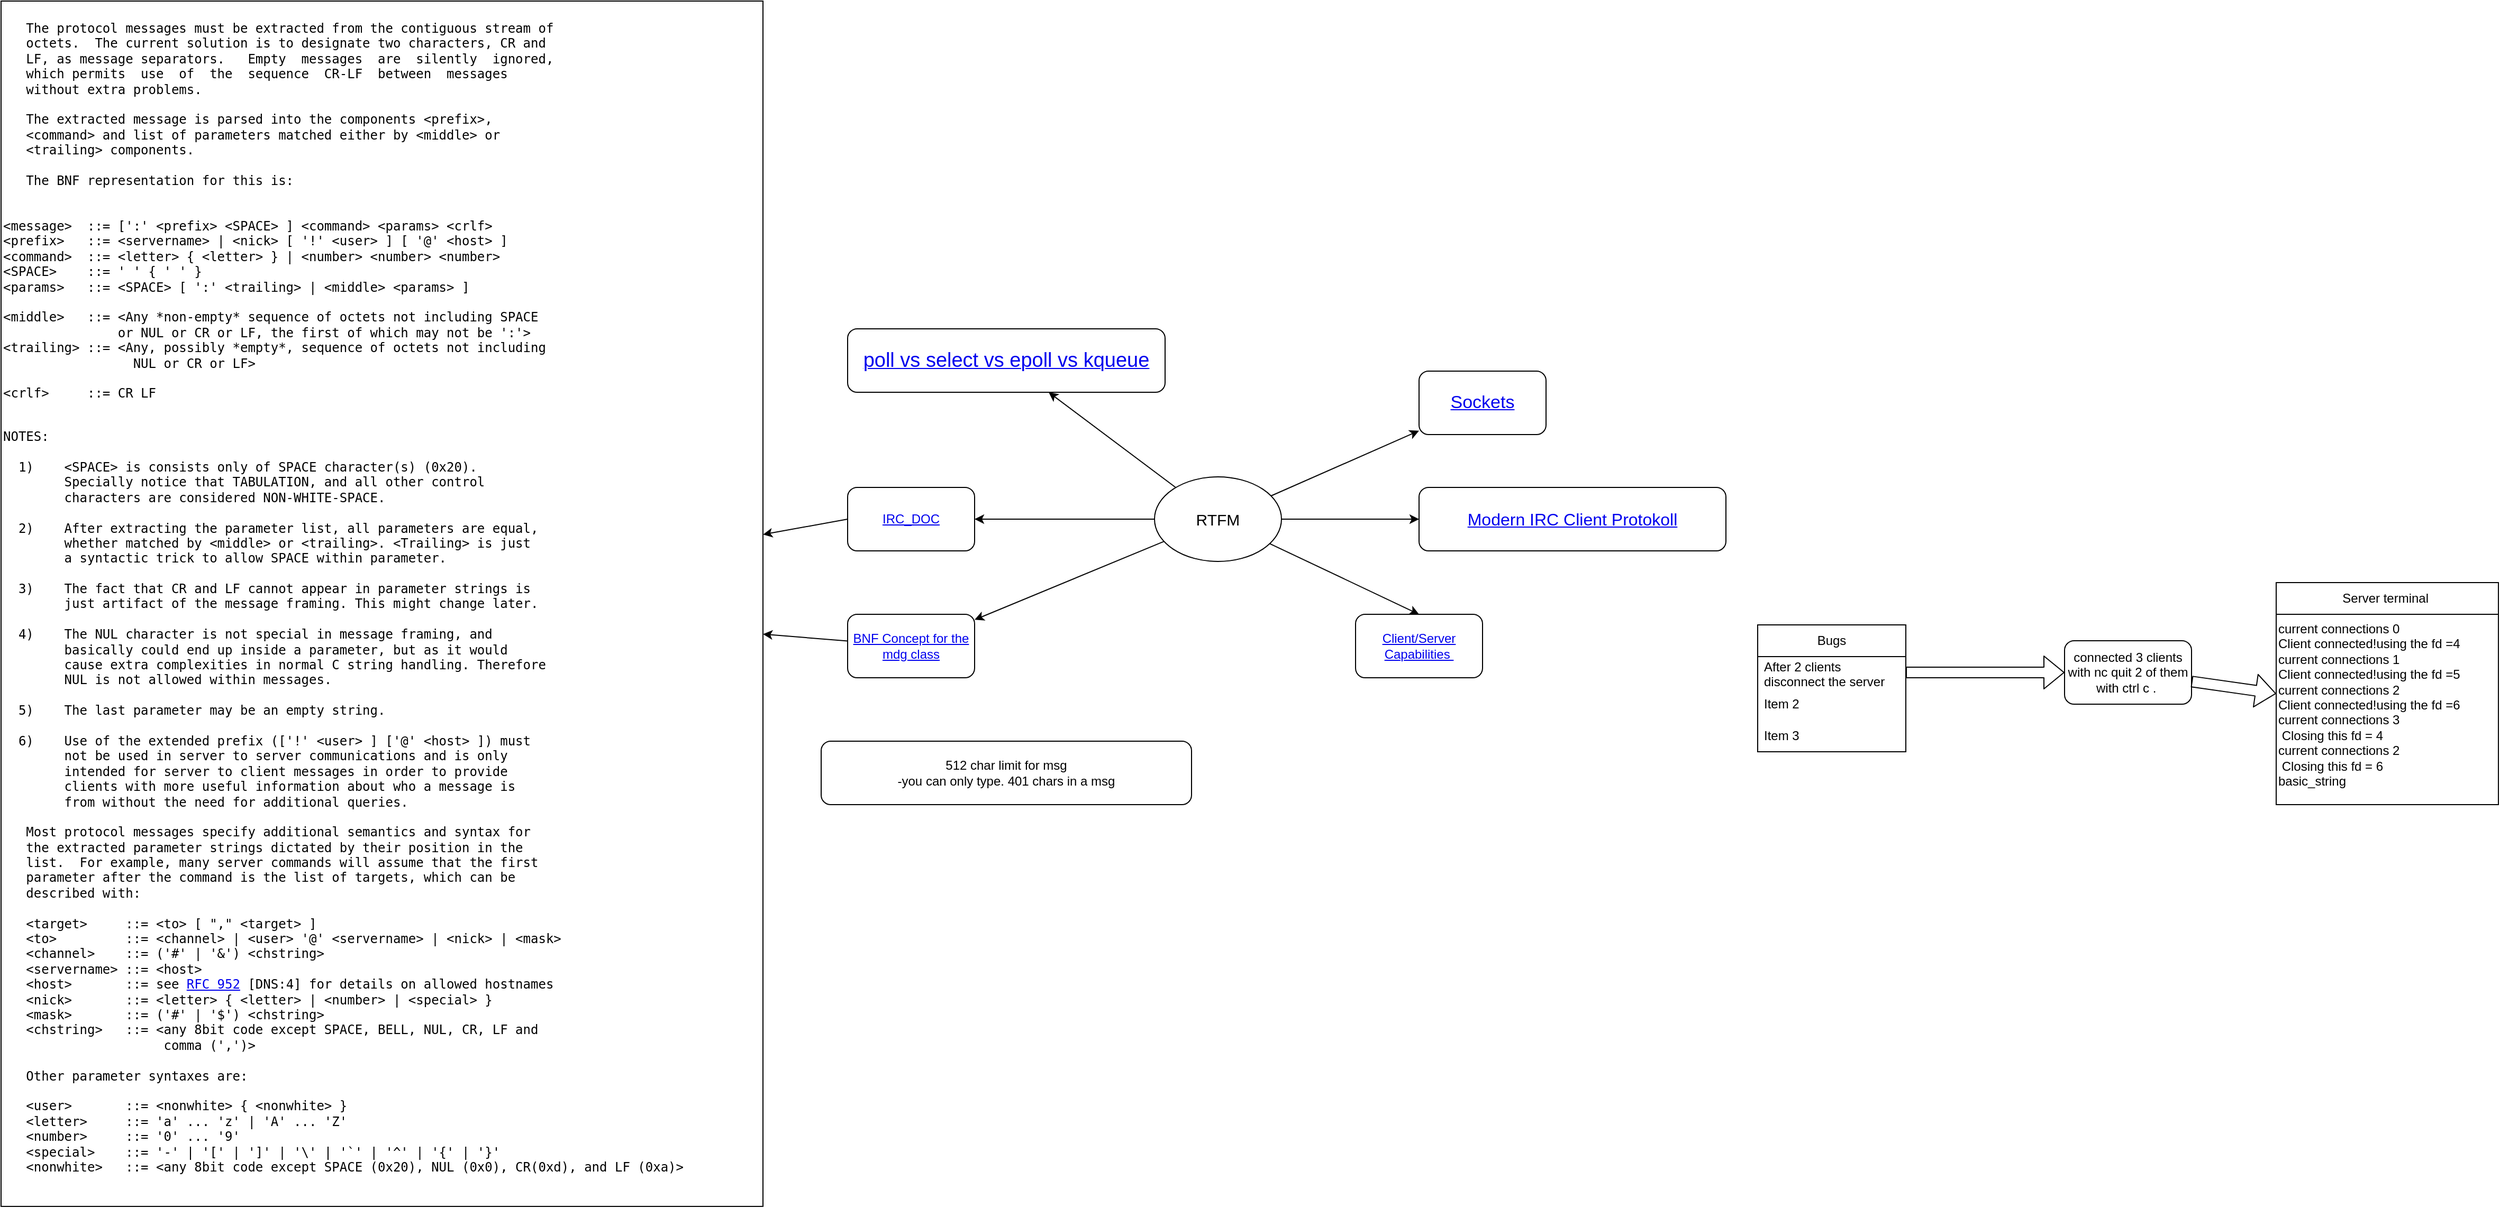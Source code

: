 <mxfile>
    <diagram id="wGuppr9kJ32sMvLZwhZV" name="Page-1">
        <mxGraphModel dx="3022" dy="2249" grid="1" gridSize="10" guides="1" tooltips="1" connect="1" arrows="1" fold="1" page="1" pageScale="1" pageWidth="850" pageHeight="1100" math="0" shadow="0">
            <root>
                <mxCell id="0"/>
                <mxCell id="1" parent="0"/>
                <mxCell id="8" value="&lt;a href=&quot;https://nima101.github.io/io_multiplexing&quot;&gt;&lt;font style=&quot;font-size: 19px;&quot;&gt;poll vs select vs epoll vs kqueue&lt;/font&gt;&lt;/a&gt;" style="rounded=1;whiteSpace=wrap;html=1;" parent="1" vertex="1">
                    <mxGeometry x="90" y="130" width="300" height="60" as="geometry"/>
                </mxCell>
                <mxCell id="9" value="&lt;a href=&quot;https://www.geeksforgeeks.org/socket-programming-cc/&quot;&gt;&lt;font style=&quot;font-size: 17px;&quot;&gt;Sockets&lt;/font&gt;&lt;/a&gt;" style="rounded=1;whiteSpace=wrap;html=1;" parent="1" vertex="1">
                    <mxGeometry x="630" y="170" width="120" height="60" as="geometry"/>
                </mxCell>
                <mxCell id="10" value="RTFM" style="ellipse;whiteSpace=wrap;html=1;fontSize=15;" parent="1" vertex="1">
                    <mxGeometry x="380" y="270" width="120" height="80" as="geometry"/>
                </mxCell>
                <mxCell id="11" value="" style="endArrow=classic;html=1;fontSize=15;" parent="1" source="10" target="8" edge="1">
                    <mxGeometry width="50" height="50" relative="1" as="geometry">
                        <mxPoint x="380" y="400" as="sourcePoint"/>
                        <mxPoint x="430" y="350" as="targetPoint"/>
                    </mxGeometry>
                </mxCell>
                <mxCell id="12" value="" style="endArrow=classic;html=1;fontSize=15;" parent="1" source="10" target="9" edge="1">
                    <mxGeometry width="50" height="50" relative="1" as="geometry">
                        <mxPoint x="470" y="280" as="sourcePoint"/>
                        <mxPoint x="520" y="230" as="targetPoint"/>
                    </mxGeometry>
                </mxCell>
                <mxCell id="15" value="" style="endArrow=classic;html=1;fontColor=#FFFFFF;" parent="1" source="10" target="16" edge="1">
                    <mxGeometry width="50" height="50" relative="1" as="geometry">
                        <mxPoint x="600" y="350" as="sourcePoint"/>
                        <mxPoint x="630" y="323.333" as="targetPoint"/>
                        <Array as="points"/>
                    </mxGeometry>
                </mxCell>
                <mxCell id="16" value="&lt;a href=&quot;https://modern.ircdocs.horse/&quot; style=&quot;font-size: 16px;&quot;&gt;Modern IRC Client Protokoll&lt;/a&gt;" style="rounded=1;whiteSpace=wrap;html=1;fontSize=16;" parent="1" vertex="1">
                    <mxGeometry x="630" y="280" width="290" height="60" as="geometry"/>
                </mxCell>
                <mxCell id="17" value="512 char limit for msg&lt;br&gt;-you can only type. 401 chars in a msg" style="rounded=1;whiteSpace=wrap;html=1;" parent="1" vertex="1">
                    <mxGeometry x="65" y="520" width="350" height="60" as="geometry"/>
                </mxCell>
                <mxCell id="20" value="&lt;a href=&quot;https://www.rfc-editor.org/rfc/rfc1459#section-4.2.3.1&quot;&gt;IRC_DOC&lt;/a&gt;" style="rounded=1;whiteSpace=wrap;html=1;" parent="1" vertex="1">
                    <mxGeometry x="90" y="280" width="120" height="60" as="geometry"/>
                </mxCell>
                <mxCell id="21" value="" style="endArrow=classic;html=1;" parent="1" source="10" target="20" edge="1">
                    <mxGeometry width="50" height="50" relative="1" as="geometry">
                        <mxPoint x="290" y="330" as="sourcePoint"/>
                        <mxPoint x="340" y="280" as="targetPoint"/>
                    </mxGeometry>
                </mxCell>
                <mxCell id="22" value="&lt;a href=&quot;https://en.wikipedia.org/wiki/Backus%E2%80%93Naur_form&quot;&gt;BNF Concept for the mdg class&lt;/a&gt;" style="rounded=1;whiteSpace=wrap;html=1;" parent="1" vertex="1">
                    <mxGeometry x="90" y="400" width="120" height="60" as="geometry"/>
                </mxCell>
                <mxCell id="23" value="" style="endArrow=classic;html=1;" parent="1" source="10" target="22" edge="1">
                    <mxGeometry width="50" height="50" relative="1" as="geometry">
                        <mxPoint x="340" y="380" as="sourcePoint"/>
                        <mxPoint x="450" y="320" as="targetPoint"/>
                    </mxGeometry>
                </mxCell>
                <mxCell id="24" value="" style="endArrow=classic;html=1;" parent="1" source="22" target="25" edge="1">
                    <mxGeometry width="50" height="50" relative="1" as="geometry">
                        <mxPoint x="160" y="370" as="sourcePoint"/>
                        <mxPoint x="40" y="420" as="targetPoint"/>
                    </mxGeometry>
                </mxCell>
                <mxCell id="25" value="&lt;pre class=&quot;newpage&quot;&gt;   The protocol messages must be extracted from the contiguous stream of&lt;br&gt;   octets.  The current solution is to designate two characters, CR and&lt;br&gt;   LF, as message separators.   Empty  messages  are  silently  ignored,&lt;br&gt;   which permits  use  of  the  sequence  CR-LF  between  messages&lt;br&gt;   without extra problems.&lt;br&gt;&lt;br&gt;   The extracted message is parsed into the components &amp;lt;prefix&amp;gt;,&lt;br&gt;   &amp;lt;command&amp;gt; and list of parameters matched either by &amp;lt;middle&amp;gt; or&lt;br&gt;   &amp;lt;trailing&amp;gt; components.&lt;br&gt;&lt;br&gt;   The BNF representation for this is:&lt;br&gt;&lt;br&gt;&lt;br&gt;&amp;lt;message&amp;gt;  ::= [':' &amp;lt;prefix&amp;gt; &amp;lt;SPACE&amp;gt; ] &amp;lt;command&amp;gt; &amp;lt;params&amp;gt; &amp;lt;crlf&amp;gt;&lt;br&gt;&amp;lt;prefix&amp;gt;   ::= &amp;lt;servername&amp;gt; | &amp;lt;nick&amp;gt; [ '!' &amp;lt;user&amp;gt; ] [ '@' &amp;lt;host&amp;gt; ]&lt;br&gt;&amp;lt;command&amp;gt;  ::= &amp;lt;letter&amp;gt; { &amp;lt;letter&amp;gt; } | &amp;lt;number&amp;gt; &amp;lt;number&amp;gt; &amp;lt;number&amp;gt;&lt;br&gt;&amp;lt;SPACE&amp;gt;    ::= ' ' { ' ' }&lt;br&gt;&amp;lt;params&amp;gt;   ::= &amp;lt;SPACE&amp;gt; [ ':' &amp;lt;trailing&amp;gt; | &amp;lt;middle&amp;gt; &amp;lt;params&amp;gt; ]&lt;br&gt;&lt;br&gt;&amp;lt;middle&amp;gt;   ::= &amp;lt;Any *non-empty* sequence of octets not including SPACE&lt;br&gt;               or NUL or CR or LF, the first of which may not be ':'&amp;gt;&lt;br&gt;&amp;lt;trailing&amp;gt; ::= &amp;lt;Any, possibly *empty*, sequence of octets not including&lt;br&gt;                 NUL or CR or LF&amp;gt;&lt;br&gt;&lt;br&gt;&amp;lt;crlf&amp;gt;     ::= CR LF&lt;br&gt;&lt;br&gt;&lt;/pre&gt;&lt;pre class=&quot;newpage&quot;&gt;NOTES:&lt;br&gt;&lt;br&gt;  1)    &amp;lt;SPACE&amp;gt; is consists only of SPACE character(s) (0x20).&lt;br&gt;        Specially notice that TABULATION, and all other control&lt;br&gt;        characters are considered NON-WHITE-SPACE.&lt;br&gt;&lt;br&gt;  2)    After extracting the parameter list, all parameters are equal,&lt;br&gt;        whether matched by &amp;lt;middle&amp;gt; or &amp;lt;trailing&amp;gt;. &amp;lt;Trailing&amp;gt; is just&lt;br&gt;        a syntactic trick to allow SPACE within parameter.&lt;br&gt;&lt;br&gt;  3)    The fact that CR and LF cannot appear in parameter strings is&lt;br&gt;        just artifact of the message framing. This might change later.&lt;br&gt;&lt;br&gt;  4)    The NUL character is not special in message framing, and&lt;br&gt;        basically could end up inside a parameter, but as it would&lt;br&gt;        cause extra complexities in normal C string handling. Therefore&lt;br&gt;        NUL is not allowed within messages.&lt;br&gt;&lt;br&gt;  5)    The last parameter may be an empty string.&lt;br&gt;&lt;br&gt;  6)    Use of the extended prefix (['!' &amp;lt;user&amp;gt; ] ['@' &amp;lt;host&amp;gt; ]) must&lt;br&gt;        not be used in server to server communications and is only&lt;br&gt;        intended for server to client messages in order to provide&lt;br&gt;        clients with more useful information about who a message is&lt;br&gt;        from without the need for additional queries.&lt;br&gt;&lt;br&gt;   Most protocol messages specify additional semantics and syntax for&lt;br&gt;   the extracted parameter strings dictated by their position in the&lt;br&gt;   list.  For example, many server commands will assume that the first&lt;br&gt;   parameter after the command is the list of targets, which can be&lt;br&gt;   described with:&lt;br&gt;&lt;br&gt;   &amp;lt;target&amp;gt;     ::= &amp;lt;to&amp;gt; [ &quot;,&quot; &amp;lt;target&amp;gt; ]&lt;br&gt;   &amp;lt;to&amp;gt;         ::= &amp;lt;channel&amp;gt; | &amp;lt;user&amp;gt; '@' &amp;lt;servername&amp;gt; | &amp;lt;nick&amp;gt; | &amp;lt;mask&amp;gt;&lt;br&gt;   &amp;lt;channel&amp;gt;    ::= ('#' | '&amp;amp;') &amp;lt;chstring&amp;gt;&lt;br&gt;   &amp;lt;servername&amp;gt; ::= &amp;lt;host&amp;gt;&lt;br&gt;   &amp;lt;host&amp;gt;       ::= see &lt;a href=&quot;https://www.rfc-editor.org/rfc/rfc952&quot;&gt;RFC 952&lt;/a&gt; [DNS:4] for details on allowed hostnames&lt;br&gt;   &amp;lt;nick&amp;gt;       ::= &amp;lt;letter&amp;gt; { &amp;lt;letter&amp;gt; | &amp;lt;number&amp;gt; | &amp;lt;special&amp;gt; }&lt;br&gt;   &amp;lt;mask&amp;gt;       ::= ('#' | '$') &amp;lt;chstring&amp;gt;&lt;br&gt;   &amp;lt;chstring&amp;gt;   ::= &amp;lt;any 8bit code except SPACE, BELL, NUL, CR, LF and&lt;br&gt;                     comma (',')&amp;gt;&lt;br&gt;&lt;br&gt;   Other parameter syntaxes are:&lt;br&gt;&lt;br&gt;   &amp;lt;user&amp;gt;       ::= &amp;lt;nonwhite&amp;gt; { &amp;lt;nonwhite&amp;gt; }&lt;br&gt;   &amp;lt;letter&amp;gt;     ::= 'a' ... 'z' | 'A' ... 'Z'&lt;br&gt;   &amp;lt;number&amp;gt;     ::= '0' ... '9'&lt;br&gt;   &amp;lt;special&amp;gt;    ::= '-' | '[' | ']' | '\' | '`' | '^' | '{' | '}'&lt;br&gt;   &amp;lt;nonwhite&amp;gt;   ::= &amp;lt;any 8bit code except SPACE (0x20), NUL (0x0), CR(0xd), and LF (0xa)&amp;gt;&lt;/pre&gt;" style="text;whiteSpace=wrap;html=1;strokeColor=default;fillColor=default;" parent="1" vertex="1">
                    <mxGeometry x="-710" y="-180" width="720" height="1140" as="geometry"/>
                </mxCell>
                <mxCell id="26" value="" style="endArrow=classic;html=1;exitX=0;exitY=0.5;exitDx=0;exitDy=0;" parent="1" source="20" target="25" edge="1">
                    <mxGeometry width="50" height="50" relative="1" as="geometry">
                        <mxPoint x="-60" y="390" as="sourcePoint"/>
                        <mxPoint x="-10" y="340" as="targetPoint"/>
                    </mxGeometry>
                </mxCell>
                <mxCell id="27" value="Bugs" style="swimlane;fontStyle=0;childLayout=stackLayout;horizontal=1;startSize=30;horizontalStack=0;resizeParent=1;resizeParentMax=0;resizeLast=0;collapsible=1;marginBottom=0;whiteSpace=wrap;html=1;" parent="1" vertex="1">
                    <mxGeometry x="950" y="410" width="140" height="120" as="geometry"/>
                </mxCell>
                <mxCell id="28" value="After 2 clients disconnect the server shuts down" style="text;strokeColor=none;fillColor=none;align=left;verticalAlign=middle;spacingLeft=4;spacingRight=4;overflow=hidden;points=[[0,0.5],[1,0.5]];portConstraint=eastwest;rotatable=0;whiteSpace=wrap;html=1;" parent="27" vertex="1">
                    <mxGeometry y="30" width="140" height="30" as="geometry"/>
                </mxCell>
                <mxCell id="29" value="Item 2" style="text;strokeColor=none;fillColor=none;align=left;verticalAlign=middle;spacingLeft=4;spacingRight=4;overflow=hidden;points=[[0,0.5],[1,0.5]];portConstraint=eastwest;rotatable=0;whiteSpace=wrap;html=1;" parent="27" vertex="1">
                    <mxGeometry y="60" width="140" height="30" as="geometry"/>
                </mxCell>
                <mxCell id="30" value="Item 3" style="text;strokeColor=none;fillColor=none;align=left;verticalAlign=middle;spacingLeft=4;spacingRight=4;overflow=hidden;points=[[0,0.5],[1,0.5]];portConstraint=eastwest;rotatable=0;whiteSpace=wrap;html=1;" parent="27" vertex="1">
                    <mxGeometry y="90" width="140" height="30" as="geometry"/>
                </mxCell>
                <mxCell id="32" value="connected 3 clients with nc quit 2 of them with ctrl c .&amp;nbsp;" style="rounded=1;whiteSpace=wrap;html=1;" parent="1" vertex="1">
                    <mxGeometry x="1240" y="425" width="120" height="60" as="geometry"/>
                </mxCell>
                <mxCell id="33" value="" style="shape=flexArrow;endArrow=classic;html=1;exitX=1;exitY=0.5;exitDx=0;exitDy=0;entryX=0;entryY=0.5;entryDx=0;entryDy=0;" parent="1" source="28" target="32" edge="1">
                    <mxGeometry width="50" height="50" relative="1" as="geometry">
                        <mxPoint x="1150" y="470" as="sourcePoint"/>
                        <mxPoint x="1200" y="420" as="targetPoint"/>
                    </mxGeometry>
                </mxCell>
                <mxCell id="34" value="current connections 0&#10;Client connected!using the fd =4&#10;current connections 1&#10;Client connected!using the fd =5&#10;current connections 2&#10;Client connected!using the fd =6&#10;current connections 3&#10; Closing this fd = 4&#10;current connections 2&#10; Closing this fd = 6&#10;basic_string" style="text;whiteSpace=wrap;html=1;fillColor=default;strokeColor=default;" parent="1" vertex="1">
                    <mxGeometry x="1440" y="400" width="210" height="180" as="geometry"/>
                </mxCell>
                <mxCell id="35" value="Server terminal&amp;nbsp;" style="text;html=1;strokeColor=default;fillColor=none;align=center;verticalAlign=middle;whiteSpace=wrap;rounded=0;" parent="1" vertex="1">
                    <mxGeometry x="1440" y="370" width="210" height="30" as="geometry"/>
                </mxCell>
                <mxCell id="36" value="" style="shape=flexArrow;endArrow=classic;html=1;" parent="1" source="32" target="34" edge="1">
                    <mxGeometry width="50" height="50" relative="1" as="geometry">
                        <mxPoint x="1360" y="450" as="sourcePoint"/>
                        <mxPoint x="1410" y="400" as="targetPoint"/>
                    </mxGeometry>
                </mxCell>
                <mxCell id="38" value="&lt;a href=&quot;https://ircv3.net/specs/extensions/capability-negotiation.html&quot;&gt;Client/Server Capabilities&amp;nbsp;&lt;/a&gt;" style="rounded=1;whiteSpace=wrap;html=1;" vertex="1" parent="1">
                    <mxGeometry x="570" y="400" width="120" height="60" as="geometry"/>
                </mxCell>
                <mxCell id="39" value="" style="endArrow=classic;html=1;entryX=0.5;entryY=0;entryDx=0;entryDy=0;" edge="1" parent="1" source="10" target="38">
                    <mxGeometry width="50" height="50" relative="1" as="geometry">
                        <mxPoint x="490" y="420" as="sourcePoint"/>
                        <mxPoint x="540" y="370" as="targetPoint"/>
                    </mxGeometry>
                </mxCell>
            </root>
        </mxGraphModel>
    </diagram>
</mxfile>